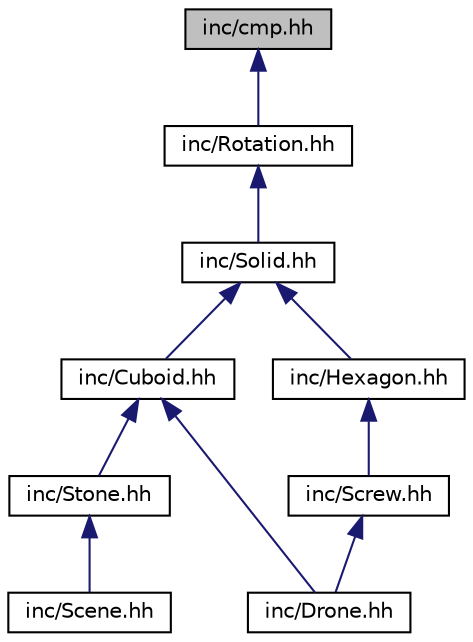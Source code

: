 digraph "inc/cmp.hh"
{
 // LATEX_PDF_SIZE
  edge [fontname="Helvetica",fontsize="10",labelfontname="Helvetica",labelfontsize="10"];
  node [fontname="Helvetica",fontsize="10",shape=record];
  Node1 [label="inc/cmp.hh",height=0.2,width=0.4,color="black", fillcolor="grey75", style="filled", fontcolor="black",tooltip=" "];
  Node1 -> Node2 [dir="back",color="midnightblue",fontsize="10",style="solid",fontname="Helvetica"];
  Node2 [label="inc/Rotation.hh",height=0.2,width=0.4,color="black", fillcolor="white", style="filled",URL="$Rotation_8hh.html",tooltip=" "];
  Node2 -> Node3 [dir="back",color="midnightblue",fontsize="10",style="solid",fontname="Helvetica"];
  Node3 [label="inc/Solid.hh",height=0.2,width=0.4,color="black", fillcolor="white", style="filled",URL="$Solid_8hh.html",tooltip=" "];
  Node3 -> Node4 [dir="back",color="midnightblue",fontsize="10",style="solid",fontname="Helvetica"];
  Node4 [label="inc/Cuboid.hh",height=0.2,width=0.4,color="black", fillcolor="white", style="filled",URL="$Cuboid_8hh.html",tooltip=" "];
  Node4 -> Node5 [dir="back",color="midnightblue",fontsize="10",style="solid",fontname="Helvetica"];
  Node5 [label="inc/Drone.hh",height=0.2,width=0.4,color="black", fillcolor="white", style="filled",URL="$Drone_8hh.html",tooltip=" "];
  Node4 -> Node6 [dir="back",color="midnightblue",fontsize="10",style="solid",fontname="Helvetica"];
  Node6 [label="inc/Stone.hh",height=0.2,width=0.4,color="black", fillcolor="white", style="filled",URL="$Stone_8hh.html",tooltip=" "];
  Node6 -> Node7 [dir="back",color="midnightblue",fontsize="10",style="solid",fontname="Helvetica"];
  Node7 [label="inc/Scene.hh",height=0.2,width=0.4,color="black", fillcolor="white", style="filled",URL="$Scene_8hh.html",tooltip=" "];
  Node3 -> Node8 [dir="back",color="midnightblue",fontsize="10",style="solid",fontname="Helvetica"];
  Node8 [label="inc/Hexagon.hh",height=0.2,width=0.4,color="black", fillcolor="white", style="filled",URL="$Hexagon_8hh.html",tooltip=" "];
  Node8 -> Node9 [dir="back",color="midnightblue",fontsize="10",style="solid",fontname="Helvetica"];
  Node9 [label="inc/Screw.hh",height=0.2,width=0.4,color="black", fillcolor="white", style="filled",URL="$Screw_8hh.html",tooltip=" "];
  Node9 -> Node5 [dir="back",color="midnightblue",fontsize="10",style="solid",fontname="Helvetica"];
}
